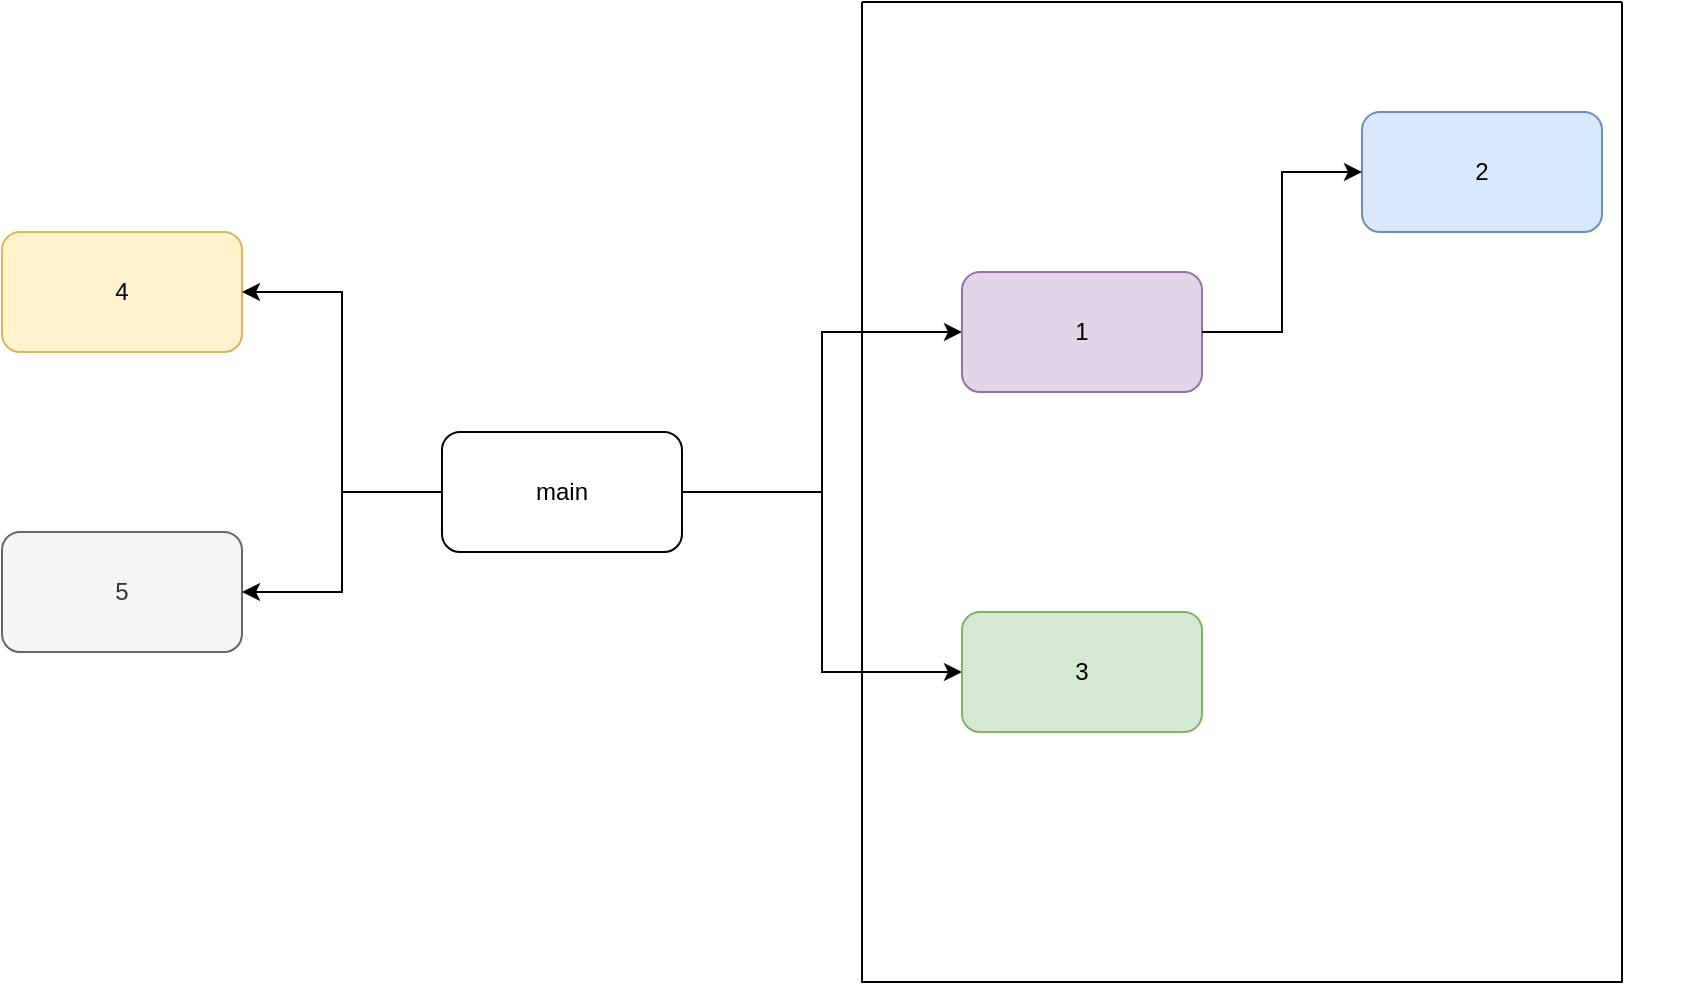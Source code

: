 <mxfile version="15.7.3" type="device"><diagram id="rIzvf7ANCwe9OQyzX17W" name="Page-1"><mxGraphModel dx="1697" dy="1013" grid="1" gridSize="10" guides="1" tooltips="1" connect="1" arrows="1" fold="1" page="1" pageScale="1" pageWidth="850" pageHeight="1100" math="0" shadow="0"><root><mxCell id="0"/><mxCell id="1" parent="0"/><UserObject label="main" link="https://github.com/salmer/CppDeveloperRoadmap" linkTarget="_blank" id="PRxk5ejFQepc5vciZBbA-1"><mxCell style="rounded=1;whiteSpace=wrap;html=1;" vertex="1" parent="1"><mxGeometry x="790" y="400" width="120" height="60" as="geometry"/></mxCell></UserObject><mxCell id="PRxk5ejFQepc5vciZBbA-2" value="5" style="rounded=1;whiteSpace=wrap;html=1;fillColor=#f5f5f5;fontColor=#333333;strokeColor=#666666;" vertex="1" parent="1"><mxGeometry x="570" y="450" width="120" height="60" as="geometry"/></mxCell><mxCell id="PRxk5ejFQepc5vciZBbA-3" value="4" style="rounded=1;whiteSpace=wrap;html=1;fillColor=#fff2cc;strokeColor=#d6b656;" vertex="1" parent="1"><mxGeometry x="570" y="300" width="120" height="60" as="geometry"/></mxCell><mxCell id="PRxk5ejFQepc5vciZBbA-7" value="" style="endArrow=classic;html=1;rounded=0;exitX=0;exitY=0.5;exitDx=0;exitDy=0;entryX=1;entryY=0.5;entryDx=0;entryDy=0;edgeStyle=orthogonalEdgeStyle;" edge="1" parent="1" source="PRxk5ejFQepc5vciZBbA-1" target="PRxk5ejFQepc5vciZBbA-3"><mxGeometry width="50" height="50" relative="1" as="geometry"><mxPoint x="700" y="540" as="sourcePoint"/><mxPoint x="750" y="490" as="targetPoint"/></mxGeometry></mxCell><mxCell id="PRxk5ejFQepc5vciZBbA-8" value="" style="endArrow=classic;html=1;rounded=0;exitX=0;exitY=0.5;exitDx=0;exitDy=0;entryX=1;entryY=0.5;entryDx=0;entryDy=0;edgeStyle=orthogonalEdgeStyle;" edge="1" parent="1" source="PRxk5ejFQepc5vciZBbA-1" target="PRxk5ejFQepc5vciZBbA-2"><mxGeometry width="50" height="50" relative="1" as="geometry"><mxPoint x="700" y="540" as="sourcePoint"/><mxPoint x="750" y="490" as="targetPoint"/></mxGeometry></mxCell><mxCell id="PRxk5ejFQepc5vciZBbA-9" value="" style="endArrow=classic;html=1;rounded=0;entryX=0;entryY=0.5;entryDx=0;entryDy=0;exitX=1;exitY=0.5;exitDx=0;exitDy=0;edgeStyle=orthogonalEdgeStyle;" edge="1" parent="1" source="PRxk5ejFQepc5vciZBbA-1" target="PRxk5ejFQepc5vciZBbA-6"><mxGeometry width="50" height="50" relative="1" as="geometry"><mxPoint x="900" y="550" as="sourcePoint"/><mxPoint x="950" y="500" as="targetPoint"/></mxGeometry></mxCell><mxCell id="PRxk5ejFQepc5vciZBbA-10" value="" style="endArrow=classic;html=1;rounded=0;entryX=0;entryY=0.5;entryDx=0;entryDy=0;exitX=1;exitY=0.5;exitDx=0;exitDy=0;edgeStyle=orthogonalEdgeStyle;" edge="1" parent="1" source="PRxk5ejFQepc5vciZBbA-1" target="PRxk5ejFQepc5vciZBbA-5"><mxGeometry width="50" height="50" relative="1" as="geometry"><mxPoint x="700" y="540" as="sourcePoint"/><mxPoint x="750" y="490" as="targetPoint"/></mxGeometry></mxCell><mxCell id="PRxk5ejFQepc5vciZBbA-13" value="" style="swimlane;startSize=0;" vertex="1" parent="1"><mxGeometry x="1000" y="185" width="380" height="490" as="geometry"><mxRectangle x="1040" y="185" width="50" height="40" as="alternateBounds"/></mxGeometry></mxCell><mxCell id="PRxk5ejFQepc5vciZBbA-12" value="" style="group" vertex="1" connectable="0" parent="PRxk5ejFQepc5vciZBbA-13"><mxGeometry x="50" y="55" width="370" height="310" as="geometry"/></mxCell><mxCell id="PRxk5ejFQepc5vciZBbA-4" value="2" style="rounded=1;whiteSpace=wrap;html=1;fillColor=#dae8fc;strokeColor=#6c8ebf;" vertex="1" parent="PRxk5ejFQepc5vciZBbA-12"><mxGeometry x="200" width="120" height="60" as="geometry"/></mxCell><mxCell id="PRxk5ejFQepc5vciZBbA-5" value="3" style="rounded=1;whiteSpace=wrap;html=1;fillColor=#d5e8d4;strokeColor=#82b366;" vertex="1" parent="PRxk5ejFQepc5vciZBbA-12"><mxGeometry y="250" width="120" height="60" as="geometry"/></mxCell><mxCell id="PRxk5ejFQepc5vciZBbA-6" value="1" style="rounded=1;whiteSpace=wrap;html=1;fillColor=#e1d5e7;strokeColor=#9673a6;" vertex="1" parent="PRxk5ejFQepc5vciZBbA-12"><mxGeometry y="80" width="120" height="60" as="geometry"/></mxCell><mxCell id="PRxk5ejFQepc5vciZBbA-11" value="" style="endArrow=classic;html=1;rounded=0;entryX=0;entryY=0.5;entryDx=0;entryDy=0;exitX=1;exitY=0.5;exitDx=0;exitDy=0;orthogonal=0;edgeStyle=orthogonalEdgeStyle;" edge="1" parent="PRxk5ejFQepc5vciZBbA-12" source="PRxk5ejFQepc5vciZBbA-6" target="PRxk5ejFQepc5vciZBbA-4"><mxGeometry width="50" height="50" relative="1" as="geometry"><mxPoint x="-300" y="320" as="sourcePoint"/><mxPoint x="-250" y="270" as="targetPoint"/></mxGeometry></mxCell></root></mxGraphModel></diagram></mxfile>